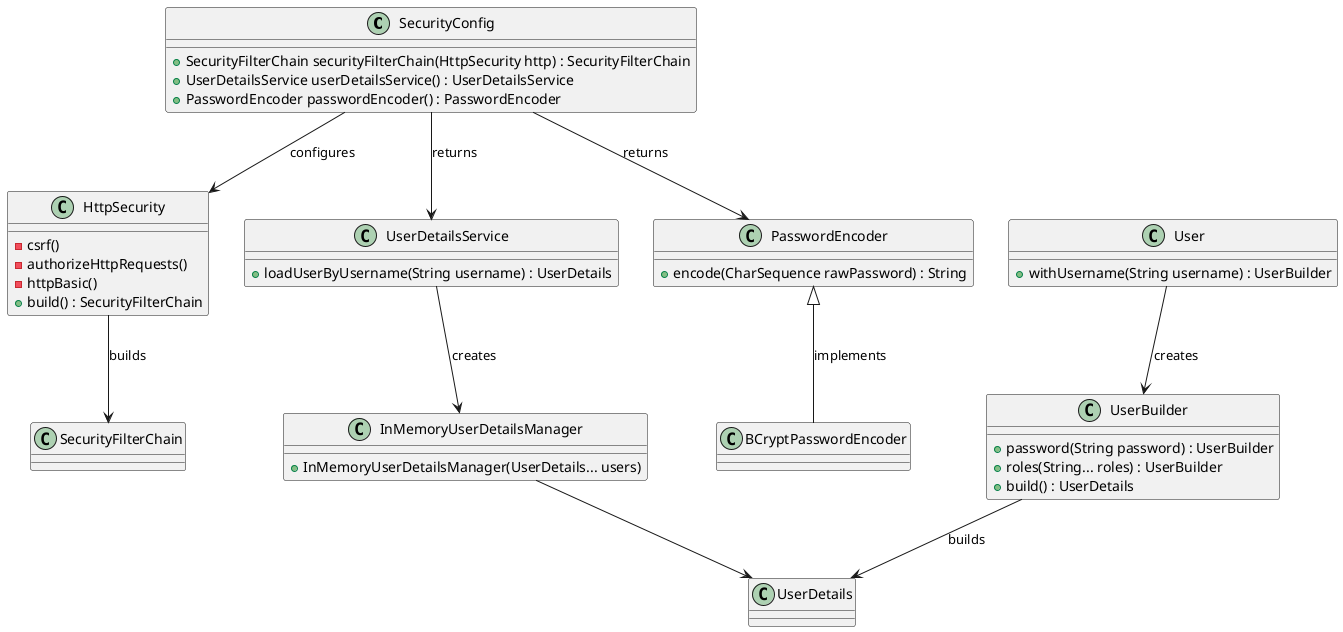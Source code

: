 @startuml
    class SecurityConfig {
        +SecurityFilterChain securityFilterChain(HttpSecurity http) : SecurityFilterChain
        +UserDetailsService userDetailsService() : UserDetailsService
        +PasswordEncoder passwordEncoder() : PasswordEncoder
    }

    class HttpSecurity {
        -csrf()
        -authorizeHttpRequests()
        -httpBasic()
        +build() : SecurityFilterChain
    }

    class UserDetailsService {
        +loadUserByUsername(String username) : UserDetails
    }

    class InMemoryUserDetailsManager {
        +InMemoryUserDetailsManager(UserDetails... users)
    }

    class User {
        +withUsername(String username) : UserBuilder
    }

    class UserBuilder {
        +password(String password) : UserBuilder
        +roles(String... roles) : UserBuilder
        +build() : UserDetails
    }

    class PasswordEncoder {
        +encode(CharSequence rawPassword) : String
    }

    class BCryptPasswordEncoder

    SecurityConfig --> HttpSecurity : configures
    SecurityConfig --> UserDetailsService : returns
    SecurityConfig --> PasswordEncoder : returns
    UserDetailsService --> InMemoryUserDetailsManager : creates
    InMemoryUserDetailsManager --> UserDetails
    User --> UserBuilder : creates
    UserBuilder --> UserDetails : builds
    PasswordEncoder <|-- BCryptPasswordEncoder : implements

    HttpSecurity --> SecurityFilterChain : builds


@enduml
